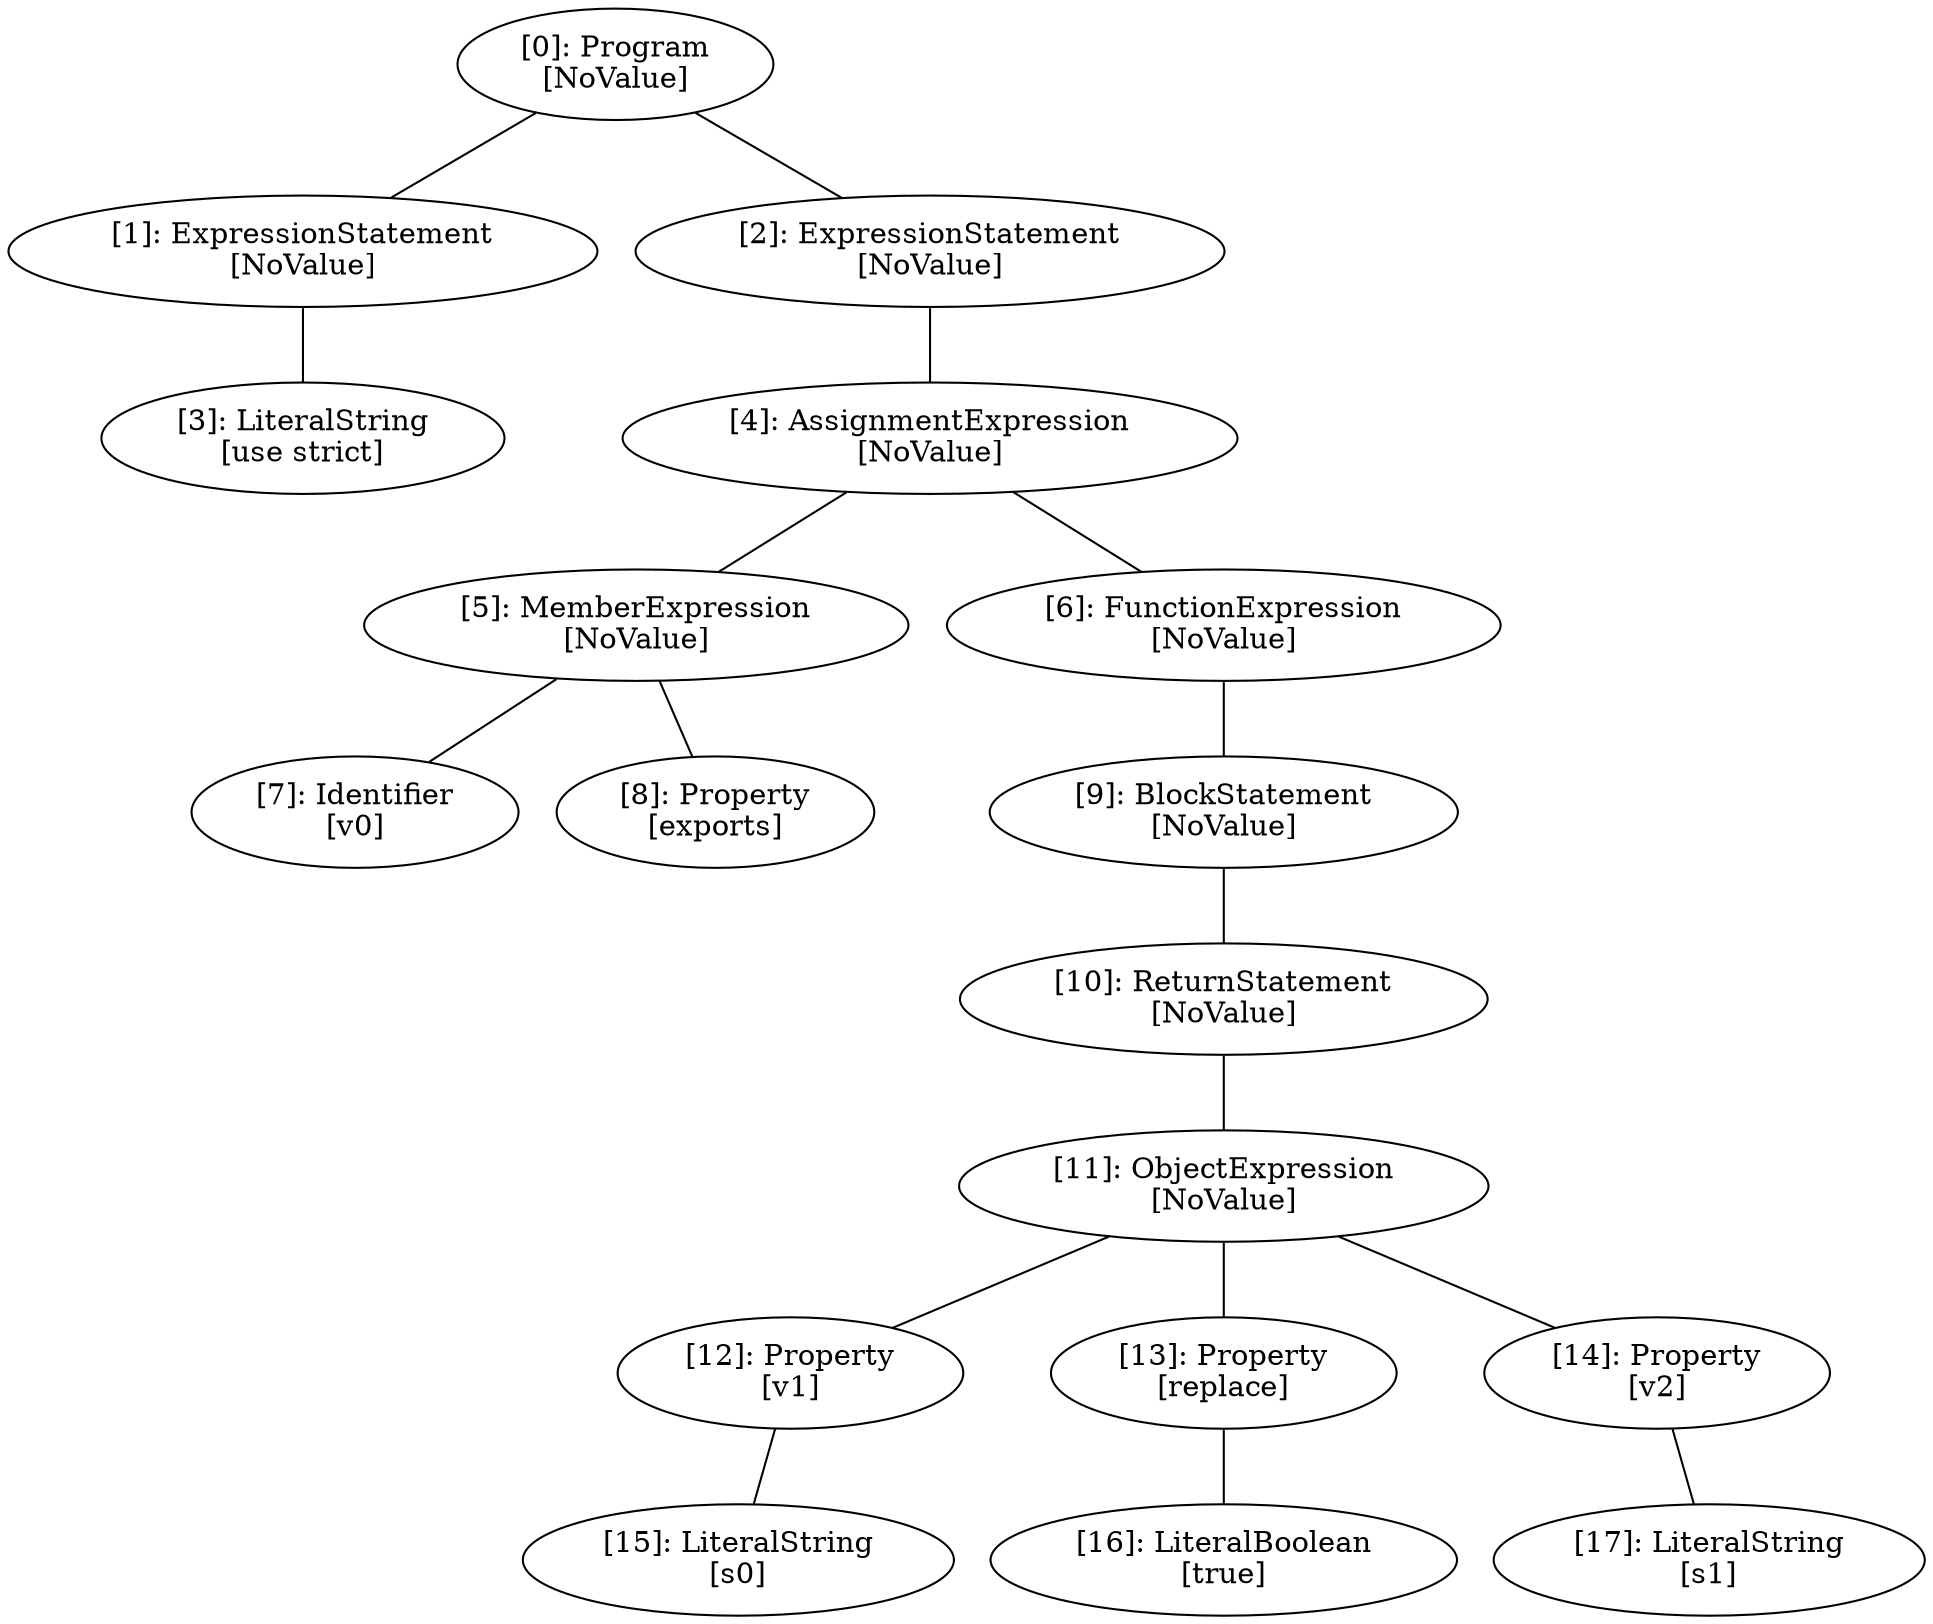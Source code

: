 // Result
graph {
	0 [label="[0]: Program
[NoValue]"]
	1 [label="[1]: ExpressionStatement
[NoValue]"]
	2 [label="[2]: ExpressionStatement
[NoValue]"]
	3 [label="[3]: LiteralString
[use strict]"]
	4 [label="[4]: AssignmentExpression
[NoValue]"]
	5 [label="[5]: MemberExpression
[NoValue]"]
	6 [label="[6]: FunctionExpression
[NoValue]"]
	7 [label="[7]: Identifier
[v0]"]
	8 [label="[8]: Property
[exports]"]
	9 [label="[9]: BlockStatement
[NoValue]"]
	10 [label="[10]: ReturnStatement
[NoValue]"]
	11 [label="[11]: ObjectExpression
[NoValue]"]
	12 [label="[12]: Property
[v1]"]
	13 [label="[13]: Property
[replace]"]
	14 [label="[14]: Property
[v2]"]
	15 [label="[15]: LiteralString
[s0]"]
	16 [label="[16]: LiteralBoolean
[true]"]
	17 [label="[17]: LiteralString
[s1]"]
	0 -- 1
	0 -- 2
	1 -- 3
	2 -- 4
	4 -- 5
	4 -- 6
	5 -- 7
	5 -- 8
	6 -- 9
	9 -- 10
	10 -- 11
	11 -- 12
	11 -- 13
	11 -- 14
	12 -- 15
	13 -- 16
	14 -- 17
}
